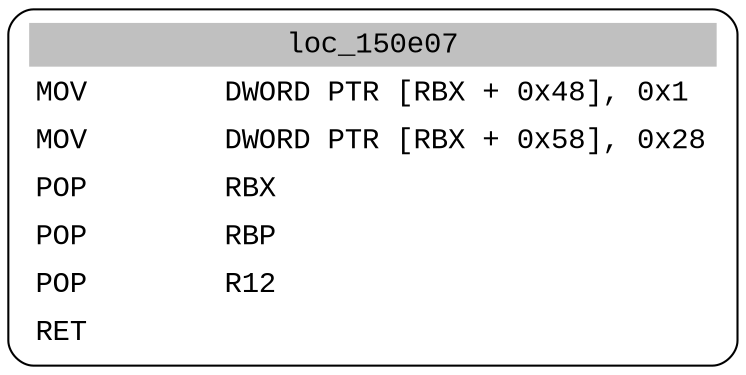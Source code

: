 digraph asm_graph {
1941 [
shape="Mrecord" fontname="Courier New"label =<<table border="0" cellborder="0" cellpadding="3"><tr><td align="center" colspan="2" bgcolor="grey">loc_150e07</td></tr><tr><td align="left">MOV        DWORD PTR [RBX + 0x48], 0x1</td></tr><tr><td align="left">MOV        DWORD PTR [RBX + 0x58], 0x28</td></tr><tr><td align="left">POP        RBX</td></tr><tr><td align="left">POP        RBP</td></tr><tr><td align="left">POP        R12</td></tr><tr><td align="left">RET        </td></tr></table>> ];
}